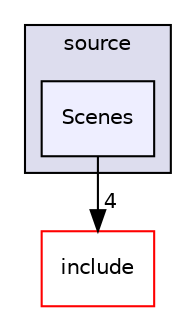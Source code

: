 digraph "C:/Users/folae/Documents/Code/Big-Projects/ScriptWizards/SmallGameLibrary/source/Scenes" {
  compound=true
  node [ fontsize="10", fontname="Helvetica"];
  edge [ labelfontsize="10", labelfontname="Helvetica"];
  subgraph clusterdir_b2f33c71d4aa5e7af42a1ca61ff5af1b {
    graph [ bgcolor="#ddddee", pencolor="black", label="source" fontname="Helvetica", fontsize="10", URL="dir_b2f33c71d4aa5e7af42a1ca61ff5af1b.html"]
  dir_fb865effb56a20df3ba614bd2f26a7a0 [shape=box, label="Scenes", style="filled", fillcolor="#eeeeff", pencolor="black", URL="dir_fb865effb56a20df3ba614bd2f26a7a0.html"];
  }
  dir_d44c64559bbebec7f509842c48db8b23 [shape=box label="include" fillcolor="white" style="filled" color="red" URL="dir_d44c64559bbebec7f509842c48db8b23.html"];
  dir_fb865effb56a20df3ba614bd2f26a7a0->dir_d44c64559bbebec7f509842c48db8b23 [headlabel="4", labeldistance=1.5 headhref="dir_000017_000001.html"];
}
